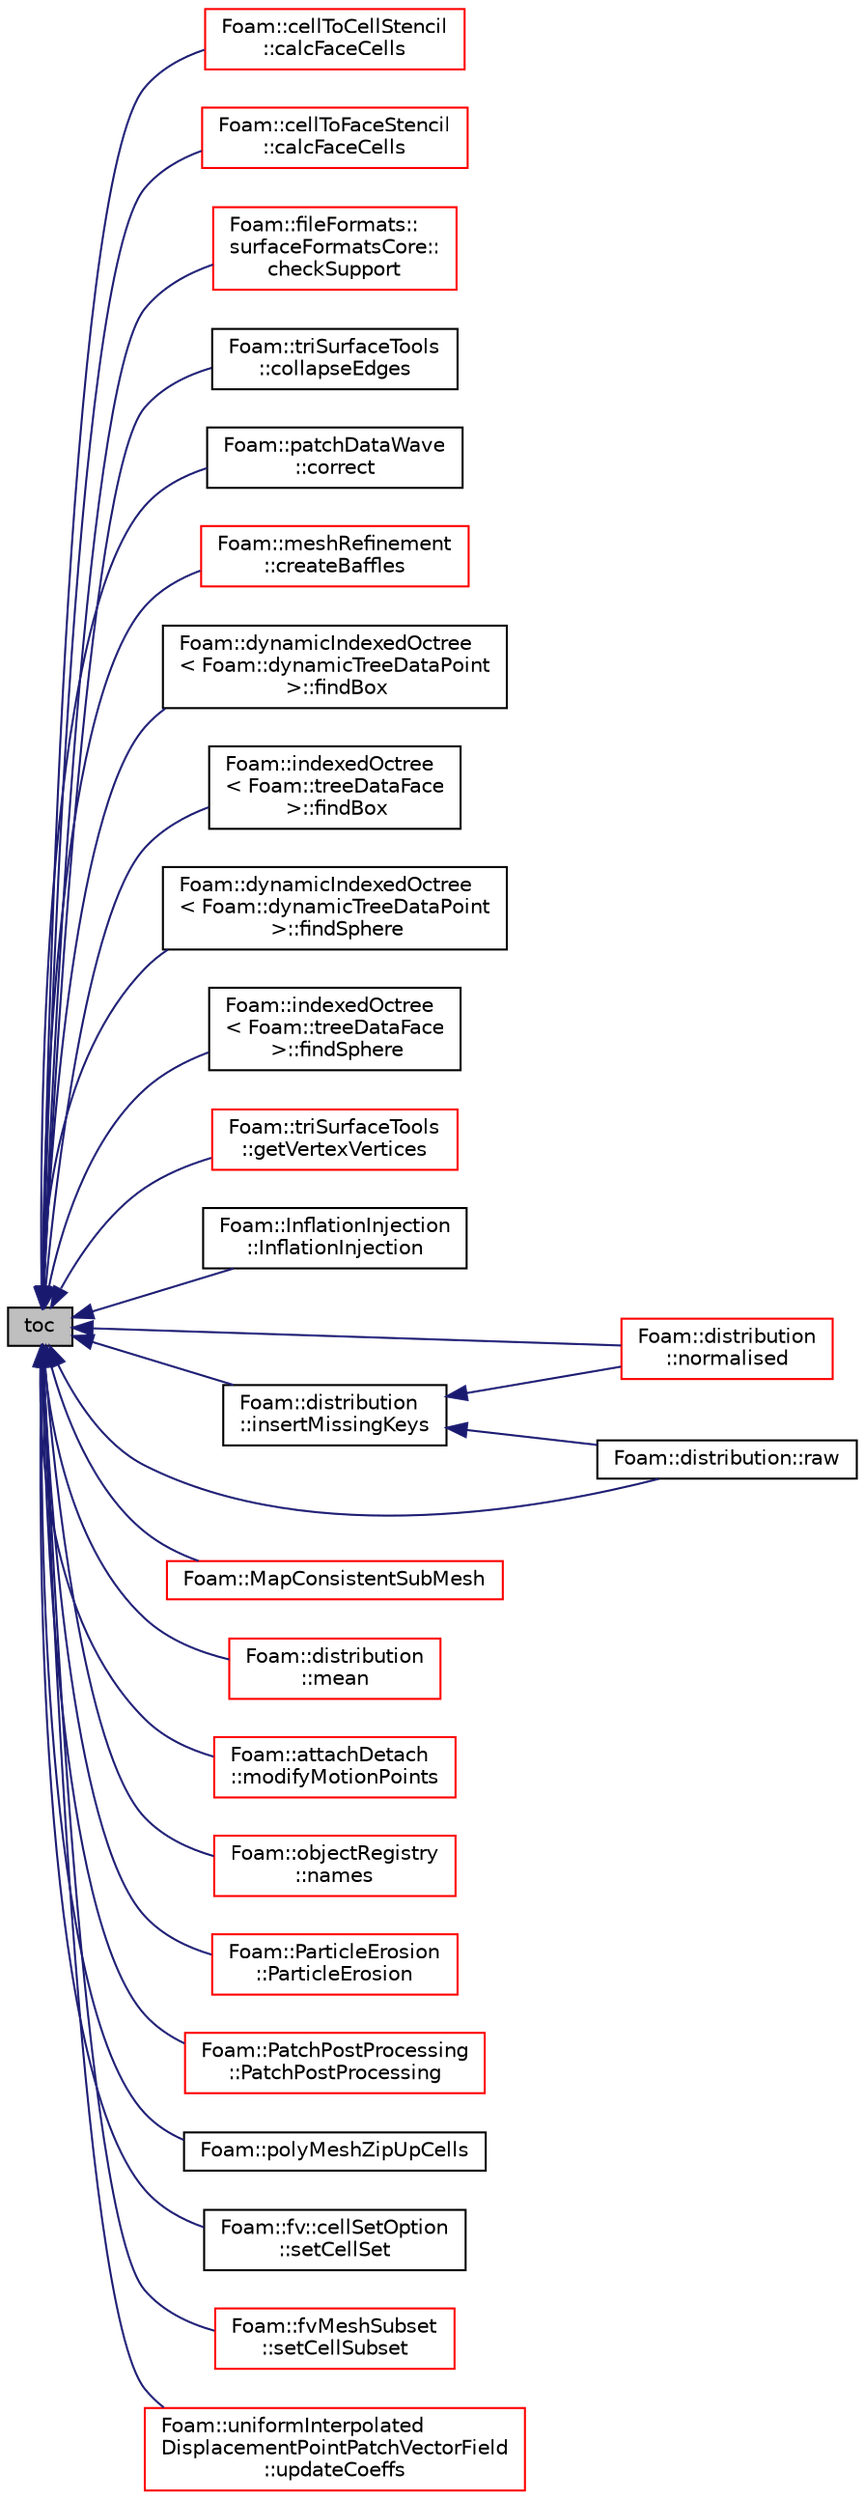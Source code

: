 digraph "toc"
{
  bgcolor="transparent";
  edge [fontname="Helvetica",fontsize="10",labelfontname="Helvetica",labelfontsize="10"];
  node [fontname="Helvetica",fontsize="10",shape=record];
  rankdir="LR";
  Node1621 [label="toc",height=0.2,width=0.4,color="black", fillcolor="grey75", style="filled", fontcolor="black"];
  Node1621 -> Node1622 [dir="back",color="midnightblue",fontsize="10",style="solid",fontname="Helvetica"];
  Node1622 [label="Foam::cellToCellStencil\l::calcFaceCells",height=0.2,width=0.4,color="red",URL="$a23469.html#ae5e6c7b176e7515ab993bf7549c04d5e",tooltip="Collect cell neighbours of faces in global numbering. "];
  Node1621 -> Node1625 [dir="back",color="midnightblue",fontsize="10",style="solid",fontname="Helvetica"];
  Node1625 [label="Foam::cellToFaceStencil\l::calcFaceCells",height=0.2,width=0.4,color="red",URL="$a23513.html#ae5e6c7b176e7515ab993bf7549c04d5e",tooltip="Collect cell neighbours of faces in global numbering. "];
  Node1621 -> Node1628 [dir="back",color="midnightblue",fontsize="10",style="solid",fontname="Helvetica"];
  Node1628 [label="Foam::fileFormats::\lsurfaceFormatsCore::\lcheckSupport",height=0.2,width=0.4,color="red",URL="$a30913.html#adc9c27fa793257f88a57c1a24e3a7dfd"];
  Node1621 -> Node1632 [dir="back",color="midnightblue",fontsize="10",style="solid",fontname="Helvetica"];
  Node1632 [label="Foam::triSurfaceTools\l::collapseEdges",height=0.2,width=0.4,color="black",URL="$a26673.html#a5d5f37658655f0d947ff457a0d8f061c",tooltip="Create new triSurface by collapsing edges to specified. "];
  Node1621 -> Node1633 [dir="back",color="midnightblue",fontsize="10",style="solid",fontname="Helvetica"];
  Node1633 [label="Foam::patchDataWave\l::correct",height=0.2,width=0.4,color="black",URL="$a26093.html#a3ae44b28050c3aa494c1d8e18cf618c1",tooltip="Correct for mesh geom/topo changes. "];
  Node1621 -> Node1634 [dir="back",color="midnightblue",fontsize="10",style="solid",fontname="Helvetica"];
  Node1634 [label="Foam::meshRefinement\l::createBaffles",height=0.2,width=0.4,color="red",URL="$a25857.html#adf59ba1ba1060862e3274059692eea57",tooltip="Create baffle for every internal face where ownPatch != -1. "];
  Node1621 -> Node1640 [dir="back",color="midnightblue",fontsize="10",style="solid",fontname="Helvetica"];
  Node1640 [label="Foam::dynamicIndexedOctree\l\< Foam::dynamicTreeDataPoint\l \>::findBox",height=0.2,width=0.4,color="black",URL="$a26745.html#a40d448d99dd9cd4a0ce5a55481a6774c",tooltip="Find (in no particular order) indices of all shapes inside or. "];
  Node1621 -> Node1641 [dir="back",color="midnightblue",fontsize="10",style="solid",fontname="Helvetica"];
  Node1641 [label="Foam::indexedOctree\l\< Foam::treeDataFace\l \>::findBox",height=0.2,width=0.4,color="black",URL="$a26157.html#a40d448d99dd9cd4a0ce5a55481a6774c",tooltip="Find (in no particular order) indices of all shapes inside or. "];
  Node1621 -> Node1642 [dir="back",color="midnightblue",fontsize="10",style="solid",fontname="Helvetica"];
  Node1642 [label="Foam::dynamicIndexedOctree\l\< Foam::dynamicTreeDataPoint\l \>::findSphere",height=0.2,width=0.4,color="black",URL="$a26745.html#a095d66cea2702ee60e68567c5ba1236b",tooltip="Find (in no particular order) indices of all shapes inside or. "];
  Node1621 -> Node1643 [dir="back",color="midnightblue",fontsize="10",style="solid",fontname="Helvetica"];
  Node1643 [label="Foam::indexedOctree\l\< Foam::treeDataFace\l \>::findSphere",height=0.2,width=0.4,color="black",URL="$a26157.html#a095d66cea2702ee60e68567c5ba1236b",tooltip="Find (in no particular order) indices of all shapes inside or. "];
  Node1621 -> Node1644 [dir="back",color="midnightblue",fontsize="10",style="solid",fontname="Helvetica"];
  Node1644 [label="Foam::triSurfaceTools\l::getVertexVertices",height=0.2,width=0.4,color="red",URL="$a26673.html#af8c8a35e91aeac5ecf9a34f607d2c035",tooltip="Get all vertices (local numbering) connected to vertices of edge. "];
  Node1621 -> Node1647 [dir="back",color="midnightblue",fontsize="10",style="solid",fontname="Helvetica"];
  Node1647 [label="Foam::InflationInjection\l::InflationInjection",height=0.2,width=0.4,color="black",URL="$a25197.html#a507ed754c52ed201d90a2c3fe5f09add",tooltip="Construct from dictionary. "];
  Node1621 -> Node1648 [dir="back",color="midnightblue",fontsize="10",style="solid",fontname="Helvetica"];
  Node1648 [label="Foam::distribution\l::insertMissingKeys",height=0.2,width=0.4,color="black",URL="$a25517.html#a3c855f53db1ec61ad3d3d5f12b62629e"];
  Node1648 -> Node1649 [dir="back",color="midnightblue",fontsize="10",style="solid",fontname="Helvetica"];
  Node1649 [label="Foam::distribution\l::normalised",height=0.2,width=0.4,color="red",URL="$a25517.html#a8e68a759f0bcb21f4f133737e1318ef6"];
  Node1648 -> Node1653 [dir="back",color="midnightblue",fontsize="10",style="solid",fontname="Helvetica"];
  Node1653 [label="Foam::distribution::raw",height=0.2,width=0.4,color="black",URL="$a25517.html#a875f339724e57c25b4adefa52bda3e10"];
  Node1621 -> Node1654 [dir="back",color="midnightblue",fontsize="10",style="solid",fontname="Helvetica"];
  Node1654 [label="Foam::MapConsistentSubMesh",height=0.2,width=0.4,color="red",URL="$a21851.html#a0744407d0db1d6f4d7b5872e802cace5"];
  Node1621 -> Node1657 [dir="back",color="midnightblue",fontsize="10",style="solid",fontname="Helvetica"];
  Node1657 [label="Foam::distribution\l::mean",height=0.2,width=0.4,color="red",URL="$a25517.html#ae67769e0de409aa59214115246e021ce"];
  Node1621 -> Node1658 [dir="back",color="midnightblue",fontsize="10",style="solid",fontname="Helvetica"];
  Node1658 [label="Foam::attachDetach\l::modifyMotionPoints",height=0.2,width=0.4,color="red",URL="$a22165.html#ac05c3f18da75b17c4b6c13757cacbff1",tooltip="Modify motion points to comply with the topological change. "];
  Node1621 -> Node1660 [dir="back",color="midnightblue",fontsize="10",style="solid",fontname="Helvetica"];
  Node1660 [label="Foam::objectRegistry\l::names",height=0.2,width=0.4,color="red",URL="$a27433.html#ada6aa4fc7adb36994dc5e27d319a3acc",tooltip="Return the list of names of the IOobjects. "];
  Node1621 -> Node1649 [dir="back",color="midnightblue",fontsize="10",style="solid",fontname="Helvetica"];
  Node1621 -> Node1691 [dir="back",color="midnightblue",fontsize="10",style="solid",fontname="Helvetica"];
  Node1691 [label="Foam::ParticleErosion\l::ParticleErosion",height=0.2,width=0.4,color="red",URL="$a25113.html#af862d1f9fc1c1329ac6c1c3ee1871b03",tooltip="Construct from dictionary. "];
  Node1621 -> Node1693 [dir="back",color="midnightblue",fontsize="10",style="solid",fontname="Helvetica"];
  Node1693 [label="Foam::PatchPostProcessing\l::PatchPostProcessing",height=0.2,width=0.4,color="red",URL="$a25125.html#a39d7727e0fbc503605e0e3e4ef6b79e9",tooltip="Construct from dictionary. "];
  Node1621 -> Node1695 [dir="back",color="midnightblue",fontsize="10",style="solid",fontname="Helvetica"];
  Node1695 [label="Foam::polyMeshZipUpCells",height=0.2,width=0.4,color="black",URL="$a21851.html#ab957fb2d74d8de84991a6246e876ecd2"];
  Node1621 -> Node1653 [dir="back",color="midnightblue",fontsize="10",style="solid",fontname="Helvetica"];
  Node1621 -> Node1696 [dir="back",color="midnightblue",fontsize="10",style="solid",fontname="Helvetica"];
  Node1696 [label="Foam::fv::cellSetOption\l::setCellSet",height=0.2,width=0.4,color="black",URL="$a24553.html#a19d771929ff982b0089ef6c02f6720fd",tooltip="Set the cell set based on the user input selection mode. "];
  Node1621 -> Node1697 [dir="back",color="midnightblue",fontsize="10",style="solid",fontname="Helvetica"];
  Node1697 [label="Foam::fvMeshSubset\l::setCellSubset",height=0.2,width=0.4,color="red",URL="$a22201.html#a7007bf1daafcf75caa93fdb67143236e",tooltip="Set the subset. Create \"oldInternalFaces\" patch for exposed. "];
  Node1621 -> Node1699 [dir="back",color="midnightblue",fontsize="10",style="solid",fontname="Helvetica"];
  Node1699 [label="Foam::uniformInterpolated\lDisplacementPointPatchVectorField\l::updateCoeffs",height=0.2,width=0.4,color="red",URL="$a24545.html#a7e24eafac629d3733181cd942d4c902f",tooltip="Update the coefficients associated with the patch field. "];
}
